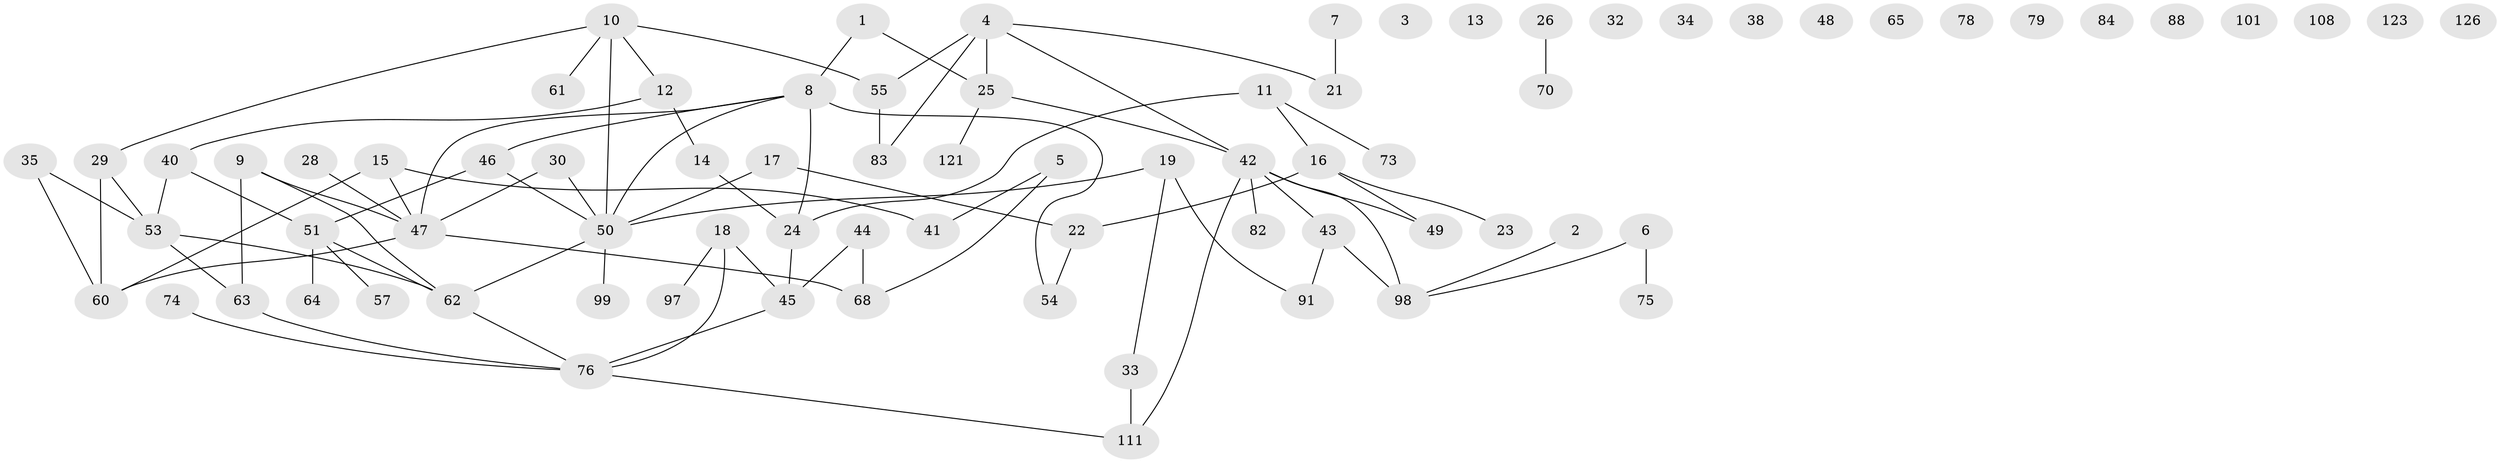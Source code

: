 // original degree distribution, {4: 0.09302325581395349, 1: 0.17054263565891473, 0: 0.11627906976744186, 2: 0.3178294573643411, 3: 0.2558139534883721, 5: 0.03875968992248062, 6: 0.007751937984496124}
// Generated by graph-tools (version 1.1) at 2025/16/03/04/25 18:16:40]
// undirected, 77 vertices, 87 edges
graph export_dot {
graph [start="1"]
  node [color=gray90,style=filled];
  1 [super="+96+36"];
  2;
  3;
  4 [super="+87+66+59"];
  5;
  6;
  7;
  8 [super="+72+69+52"];
  9 [super="+90"];
  10 [super="+95+37"];
  11 [super="+129"];
  12 [super="+77"];
  13;
  14 [super="+67"];
  15 [super="+31"];
  16;
  17;
  18 [super="+20"];
  19;
  21;
  22 [super="+39"];
  23;
  24;
  25 [super="+27"];
  26;
  28 [super="+107"];
  29;
  30 [super="+85+118"];
  32;
  33;
  34;
  35;
  38;
  40;
  41;
  42 [super="+86"];
  43;
  44;
  45;
  46;
  47 [super="+71+58"];
  48;
  49;
  50 [super="+93"];
  51 [super="+102+89"];
  53 [super="+92+56"];
  54;
  55;
  57;
  60 [super="+122"];
  61;
  62;
  63;
  64;
  65;
  68;
  70 [super="+100"];
  73 [super="+81"];
  74;
  75;
  76 [super="+109"];
  78;
  79;
  82;
  83;
  84;
  88;
  91;
  97;
  98 [super="+119+127"];
  99;
  101;
  108;
  111 [super="+124"];
  121;
  123;
  126;
  1 -- 25;
  1 -- 8;
  2 -- 98;
  4 -- 42;
  4 -- 83;
  4 -- 21;
  4 -- 55;
  4 -- 25;
  5 -- 41;
  5 -- 68;
  6 -- 75;
  6 -- 98;
  7 -- 21;
  8 -- 46;
  8 -- 24 [weight=2];
  8 -- 54;
  8 -- 50;
  8 -- 47;
  9 -- 62;
  9 -- 63;
  9 -- 47;
  10 -- 29;
  10 -- 61;
  10 -- 55;
  10 -- 12;
  10 -- 50;
  11 -- 24;
  11 -- 16;
  11 -- 73;
  12 -- 40;
  12 -- 14;
  14 -- 24;
  15 -- 41;
  15 -- 60;
  15 -- 47;
  16 -- 22;
  16 -- 23;
  16 -- 49;
  17 -- 50;
  17 -- 22;
  18 -- 76;
  18 -- 97;
  18 -- 45;
  19 -- 33;
  19 -- 91;
  19 -- 50;
  22 -- 54;
  24 -- 45;
  25 -- 121;
  25 -- 42;
  26 -- 70;
  28 -- 47 [weight=2];
  29 -- 53;
  29 -- 60;
  30 -- 47;
  30 -- 50;
  33 -- 111;
  35 -- 60;
  35 -- 53;
  40 -- 53;
  40 -- 51;
  42 -- 82;
  42 -- 111;
  42 -- 49;
  42 -- 98;
  42 -- 43;
  43 -- 91;
  43 -- 98;
  44 -- 45;
  44 -- 68;
  45 -- 76;
  46 -- 51;
  46 -- 50;
  47 -- 60;
  47 -- 68;
  50 -- 99;
  50 -- 62;
  51 -- 57;
  51 -- 62;
  51 -- 64;
  53 -- 62;
  53 -- 63;
  55 -- 83;
  62 -- 76;
  63 -- 76;
  74 -- 76;
  76 -- 111;
}
